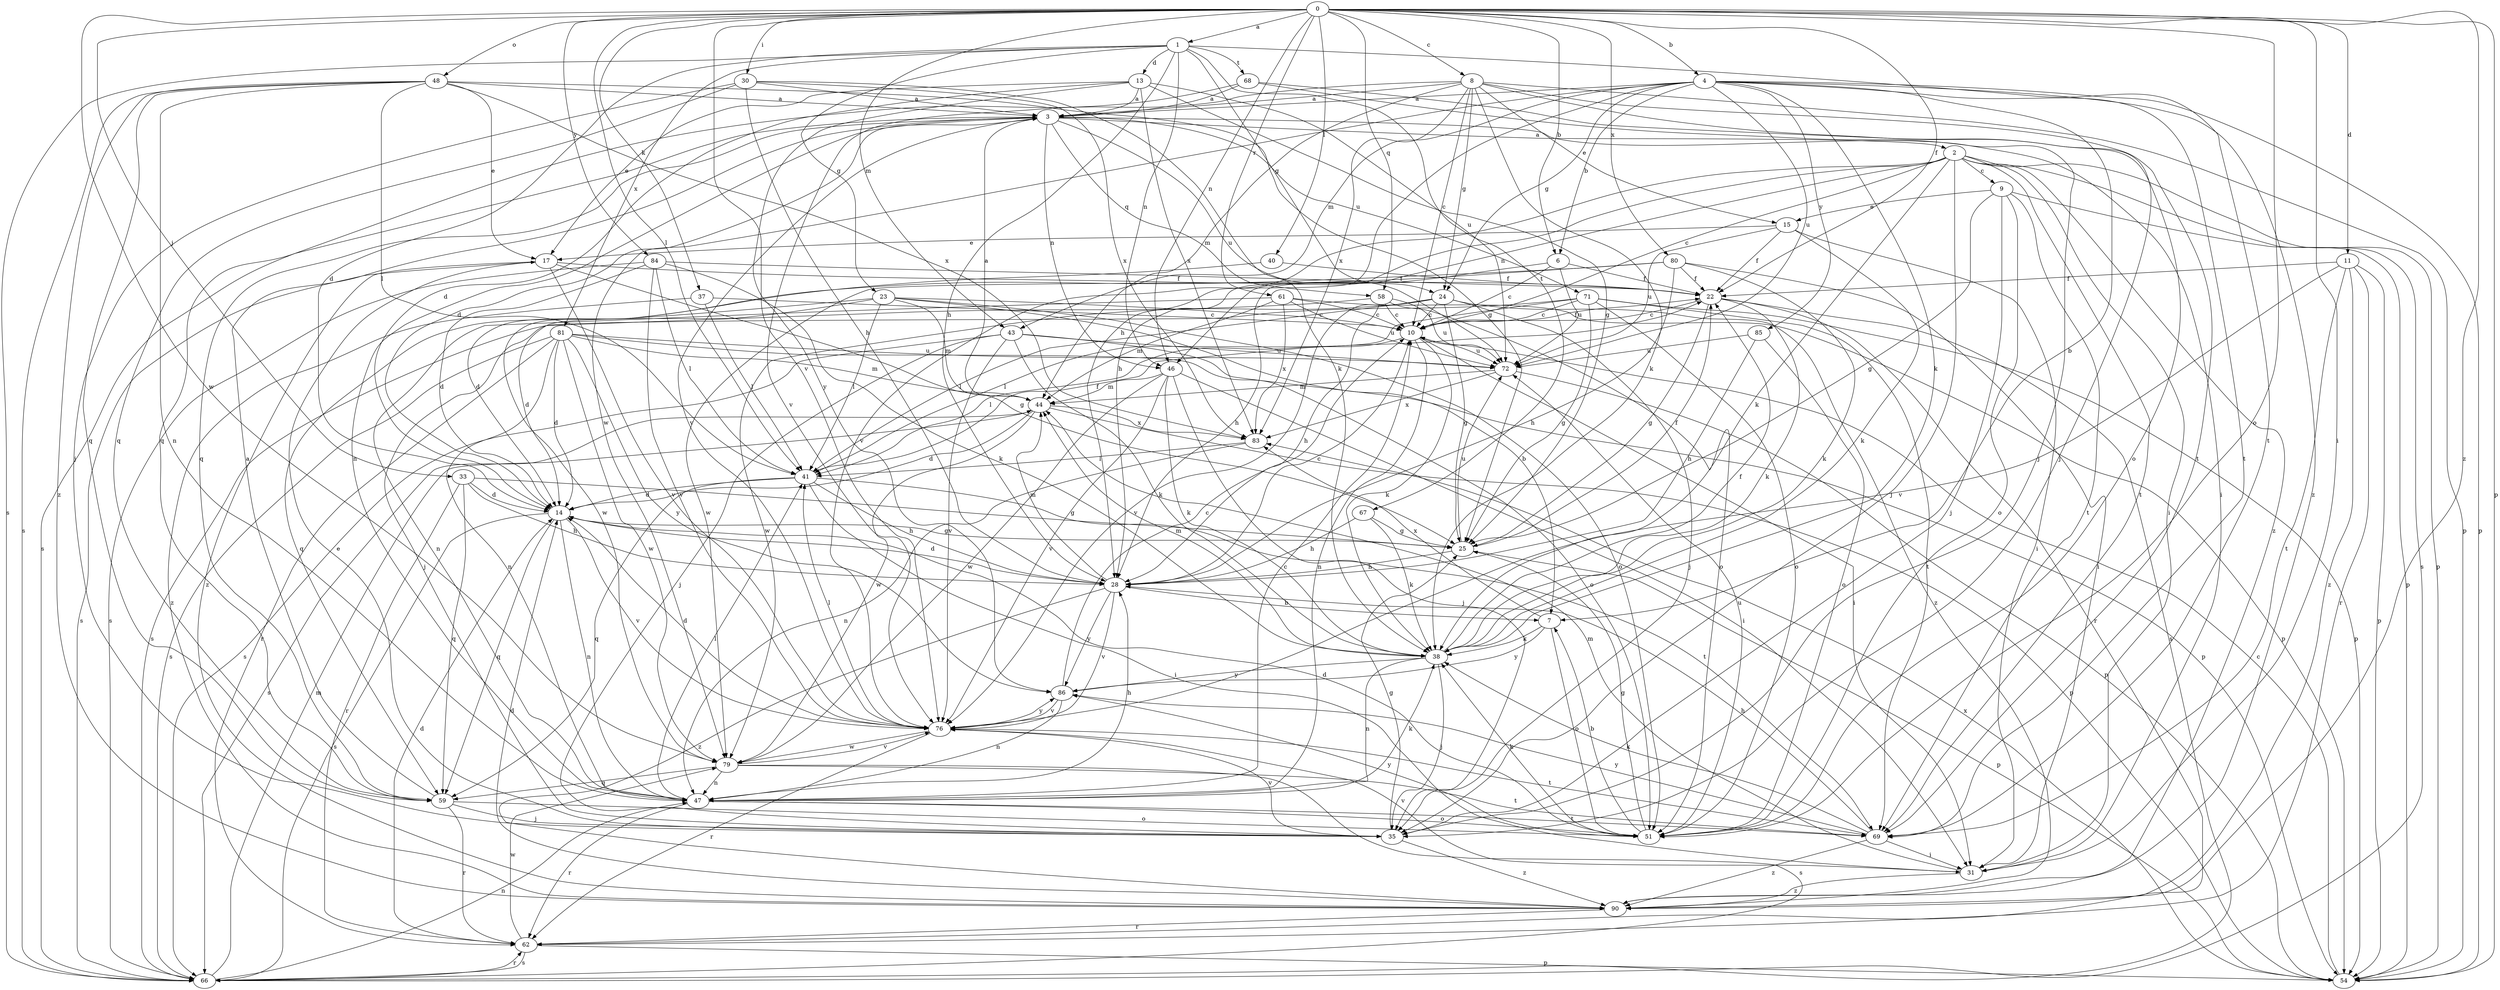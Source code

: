 strict digraph  {
0;
1;
2;
3;
4;
6;
7;
8;
9;
10;
11;
13;
14;
15;
17;
22;
23;
24;
25;
28;
30;
31;
33;
35;
37;
38;
40;
41;
43;
44;
46;
47;
48;
51;
54;
58;
59;
61;
62;
66;
67;
68;
69;
71;
72;
76;
79;
80;
81;
83;
84;
85;
86;
90;
0 -> 1  [label=a];
0 -> 4  [label=b];
0 -> 6  [label=b];
0 -> 8  [label=c];
0 -> 11  [label=d];
0 -> 22  [label=f];
0 -> 30  [label=i];
0 -> 31  [label=i];
0 -> 33  [label=j];
0 -> 37  [label=k];
0 -> 40  [label=l];
0 -> 41  [label=l];
0 -> 43  [label=m];
0 -> 46  [label=n];
0 -> 48  [label=o];
0 -> 51  [label=o];
0 -> 54  [label=p];
0 -> 58  [label=q];
0 -> 61  [label=r];
0 -> 76  [label=v];
0 -> 79  [label=w];
0 -> 80  [label=x];
0 -> 84  [label=y];
0 -> 90  [label=z];
1 -> 13  [label=d];
1 -> 14  [label=d];
1 -> 23  [label=g];
1 -> 24  [label=g];
1 -> 28  [label=h];
1 -> 46  [label=n];
1 -> 66  [label=s];
1 -> 67  [label=t];
1 -> 68  [label=t];
1 -> 69  [label=t];
1 -> 81  [label=x];
2 -> 9  [label=c];
2 -> 10  [label=c];
2 -> 28  [label=h];
2 -> 31  [label=i];
2 -> 35  [label=j];
2 -> 38  [label=k];
2 -> 46  [label=n];
2 -> 54  [label=p];
2 -> 66  [label=s];
2 -> 69  [label=t];
2 -> 76  [label=v];
2 -> 90  [label=z];
3 -> 2  [label=a];
3 -> 14  [label=d];
3 -> 31  [label=i];
3 -> 46  [label=n];
3 -> 47  [label=n];
3 -> 58  [label=q];
3 -> 59  [label=q];
3 -> 66  [label=s];
3 -> 71  [label=u];
3 -> 72  [label=u];
3 -> 76  [label=v];
4 -> 3  [label=a];
4 -> 6  [label=b];
4 -> 7  [label=b];
4 -> 24  [label=g];
4 -> 28  [label=h];
4 -> 38  [label=k];
4 -> 43  [label=m];
4 -> 54  [label=p];
4 -> 69  [label=t];
4 -> 72  [label=u];
4 -> 79  [label=w];
4 -> 85  [label=y];
4 -> 90  [label=z];
6 -> 10  [label=c];
6 -> 22  [label=f];
6 -> 28  [label=h];
6 -> 72  [label=u];
7 -> 38  [label=k];
7 -> 51  [label=o];
7 -> 83  [label=x];
7 -> 86  [label=y];
8 -> 3  [label=a];
8 -> 10  [label=c];
8 -> 15  [label=e];
8 -> 24  [label=g];
8 -> 35  [label=j];
8 -> 38  [label=k];
8 -> 44  [label=m];
8 -> 54  [label=p];
8 -> 69  [label=t];
8 -> 76  [label=v];
8 -> 83  [label=x];
9 -> 15  [label=e];
9 -> 25  [label=g];
9 -> 35  [label=j];
9 -> 51  [label=o];
9 -> 54  [label=p];
9 -> 69  [label=t];
10 -> 22  [label=f];
10 -> 31  [label=i];
10 -> 38  [label=k];
10 -> 41  [label=l];
10 -> 47  [label=n];
10 -> 72  [label=u];
11 -> 22  [label=f];
11 -> 54  [label=p];
11 -> 62  [label=r];
11 -> 69  [label=t];
11 -> 76  [label=v];
11 -> 90  [label=z];
13 -> 3  [label=a];
13 -> 14  [label=d];
13 -> 17  [label=e];
13 -> 25  [label=g];
13 -> 72  [label=u];
13 -> 83  [label=x];
13 -> 86  [label=y];
14 -> 25  [label=g];
14 -> 47  [label=n];
14 -> 59  [label=q];
14 -> 66  [label=s];
14 -> 76  [label=v];
15 -> 17  [label=e];
15 -> 22  [label=f];
15 -> 31  [label=i];
15 -> 38  [label=k];
15 -> 72  [label=u];
17 -> 22  [label=f];
17 -> 25  [label=g];
17 -> 66  [label=s];
17 -> 76  [label=v];
17 -> 90  [label=z];
22 -> 10  [label=c];
22 -> 25  [label=g];
22 -> 38  [label=k];
22 -> 62  [label=r];
22 -> 66  [label=s];
23 -> 7  [label=b];
23 -> 10  [label=c];
23 -> 14  [label=d];
23 -> 41  [label=l];
23 -> 44  [label=m];
23 -> 51  [label=o];
23 -> 59  [label=q];
24 -> 10  [label=c];
24 -> 25  [label=g];
24 -> 35  [label=j];
24 -> 41  [label=l];
24 -> 76  [label=v];
24 -> 79  [label=w];
24 -> 90  [label=z];
25 -> 22  [label=f];
25 -> 28  [label=h];
25 -> 54  [label=p];
25 -> 72  [label=u];
28 -> 7  [label=b];
28 -> 10  [label=c];
28 -> 14  [label=d];
28 -> 44  [label=m];
28 -> 76  [label=v];
28 -> 86  [label=y];
28 -> 90  [label=z];
30 -> 3  [label=a];
30 -> 28  [label=h];
30 -> 35  [label=j];
30 -> 38  [label=k];
30 -> 59  [label=q];
30 -> 83  [label=x];
31 -> 44  [label=m];
31 -> 76  [label=v];
31 -> 90  [label=z];
33 -> 14  [label=d];
33 -> 25  [label=g];
33 -> 28  [label=h];
33 -> 59  [label=q];
33 -> 62  [label=r];
35 -> 17  [label=e];
35 -> 25  [label=g];
35 -> 76  [label=v];
35 -> 90  [label=z];
37 -> 10  [label=c];
37 -> 41  [label=l];
37 -> 90  [label=z];
38 -> 22  [label=f];
38 -> 35  [label=j];
38 -> 44  [label=m];
38 -> 47  [label=n];
38 -> 86  [label=y];
40 -> 22  [label=f];
40 -> 79  [label=w];
41 -> 14  [label=d];
41 -> 22  [label=f];
41 -> 28  [label=h];
41 -> 31  [label=i];
41 -> 59  [label=q];
41 -> 69  [label=t];
43 -> 35  [label=j];
43 -> 38  [label=k];
43 -> 54  [label=p];
43 -> 66  [label=s];
43 -> 72  [label=u];
43 -> 76  [label=v];
44 -> 3  [label=a];
44 -> 14  [label=d];
44 -> 54  [label=p];
44 -> 66  [label=s];
44 -> 79  [label=w];
44 -> 83  [label=x];
46 -> 31  [label=i];
46 -> 35  [label=j];
46 -> 38  [label=k];
46 -> 44  [label=m];
46 -> 76  [label=v];
46 -> 79  [label=w];
47 -> 10  [label=c];
47 -> 28  [label=h];
47 -> 38  [label=k];
47 -> 41  [label=l];
47 -> 51  [label=o];
47 -> 62  [label=r];
47 -> 69  [label=t];
48 -> 3  [label=a];
48 -> 17  [label=e];
48 -> 25  [label=g];
48 -> 41  [label=l];
48 -> 47  [label=n];
48 -> 59  [label=q];
48 -> 66  [label=s];
48 -> 83  [label=x];
48 -> 90  [label=z];
51 -> 7  [label=b];
51 -> 14  [label=d];
51 -> 25  [label=g];
51 -> 38  [label=k];
51 -> 72  [label=u];
51 -> 86  [label=y];
54 -> 10  [label=c];
54 -> 83  [label=x];
58 -> 10  [label=c];
58 -> 28  [label=h];
58 -> 35  [label=j];
58 -> 51  [label=o];
58 -> 72  [label=u];
59 -> 3  [label=a];
59 -> 35  [label=j];
59 -> 51  [label=o];
59 -> 62  [label=r];
61 -> 10  [label=c];
61 -> 44  [label=m];
61 -> 47  [label=n];
61 -> 54  [label=p];
61 -> 72  [label=u];
61 -> 83  [label=x];
62 -> 14  [label=d];
62 -> 54  [label=p];
62 -> 66  [label=s];
62 -> 79  [label=w];
66 -> 44  [label=m];
66 -> 47  [label=n];
66 -> 62  [label=r];
67 -> 25  [label=g];
67 -> 28  [label=h];
67 -> 38  [label=k];
68 -> 3  [label=a];
68 -> 35  [label=j];
68 -> 51  [label=o];
68 -> 59  [label=q];
69 -> 28  [label=h];
69 -> 31  [label=i];
69 -> 38  [label=k];
69 -> 86  [label=y];
69 -> 90  [label=z];
71 -> 10  [label=c];
71 -> 25  [label=g];
71 -> 41  [label=l];
71 -> 51  [label=o];
71 -> 54  [label=p];
71 -> 66  [label=s];
71 -> 69  [label=t];
72 -> 44  [label=m];
72 -> 54  [label=p];
72 -> 83  [label=x];
76 -> 14  [label=d];
76 -> 41  [label=l];
76 -> 62  [label=r];
76 -> 69  [label=t];
76 -> 79  [label=w];
76 -> 86  [label=y];
79 -> 47  [label=n];
79 -> 59  [label=q];
79 -> 66  [label=s];
79 -> 69  [label=t];
79 -> 76  [label=v];
80 -> 14  [label=d];
80 -> 22  [label=f];
80 -> 28  [label=h];
80 -> 31  [label=i];
80 -> 38  [label=k];
80 -> 79  [label=w];
81 -> 14  [label=d];
81 -> 44  [label=m];
81 -> 47  [label=n];
81 -> 51  [label=o];
81 -> 62  [label=r];
81 -> 66  [label=s];
81 -> 72  [label=u];
81 -> 79  [label=w];
81 -> 86  [label=y];
83 -> 41  [label=l];
83 -> 47  [label=n];
84 -> 14  [label=d];
84 -> 22  [label=f];
84 -> 38  [label=k];
84 -> 41  [label=l];
84 -> 66  [label=s];
84 -> 76  [label=v];
85 -> 28  [label=h];
85 -> 51  [label=o];
85 -> 72  [label=u];
86 -> 10  [label=c];
86 -> 47  [label=n];
86 -> 76  [label=v];
90 -> 14  [label=d];
90 -> 62  [label=r];
}
